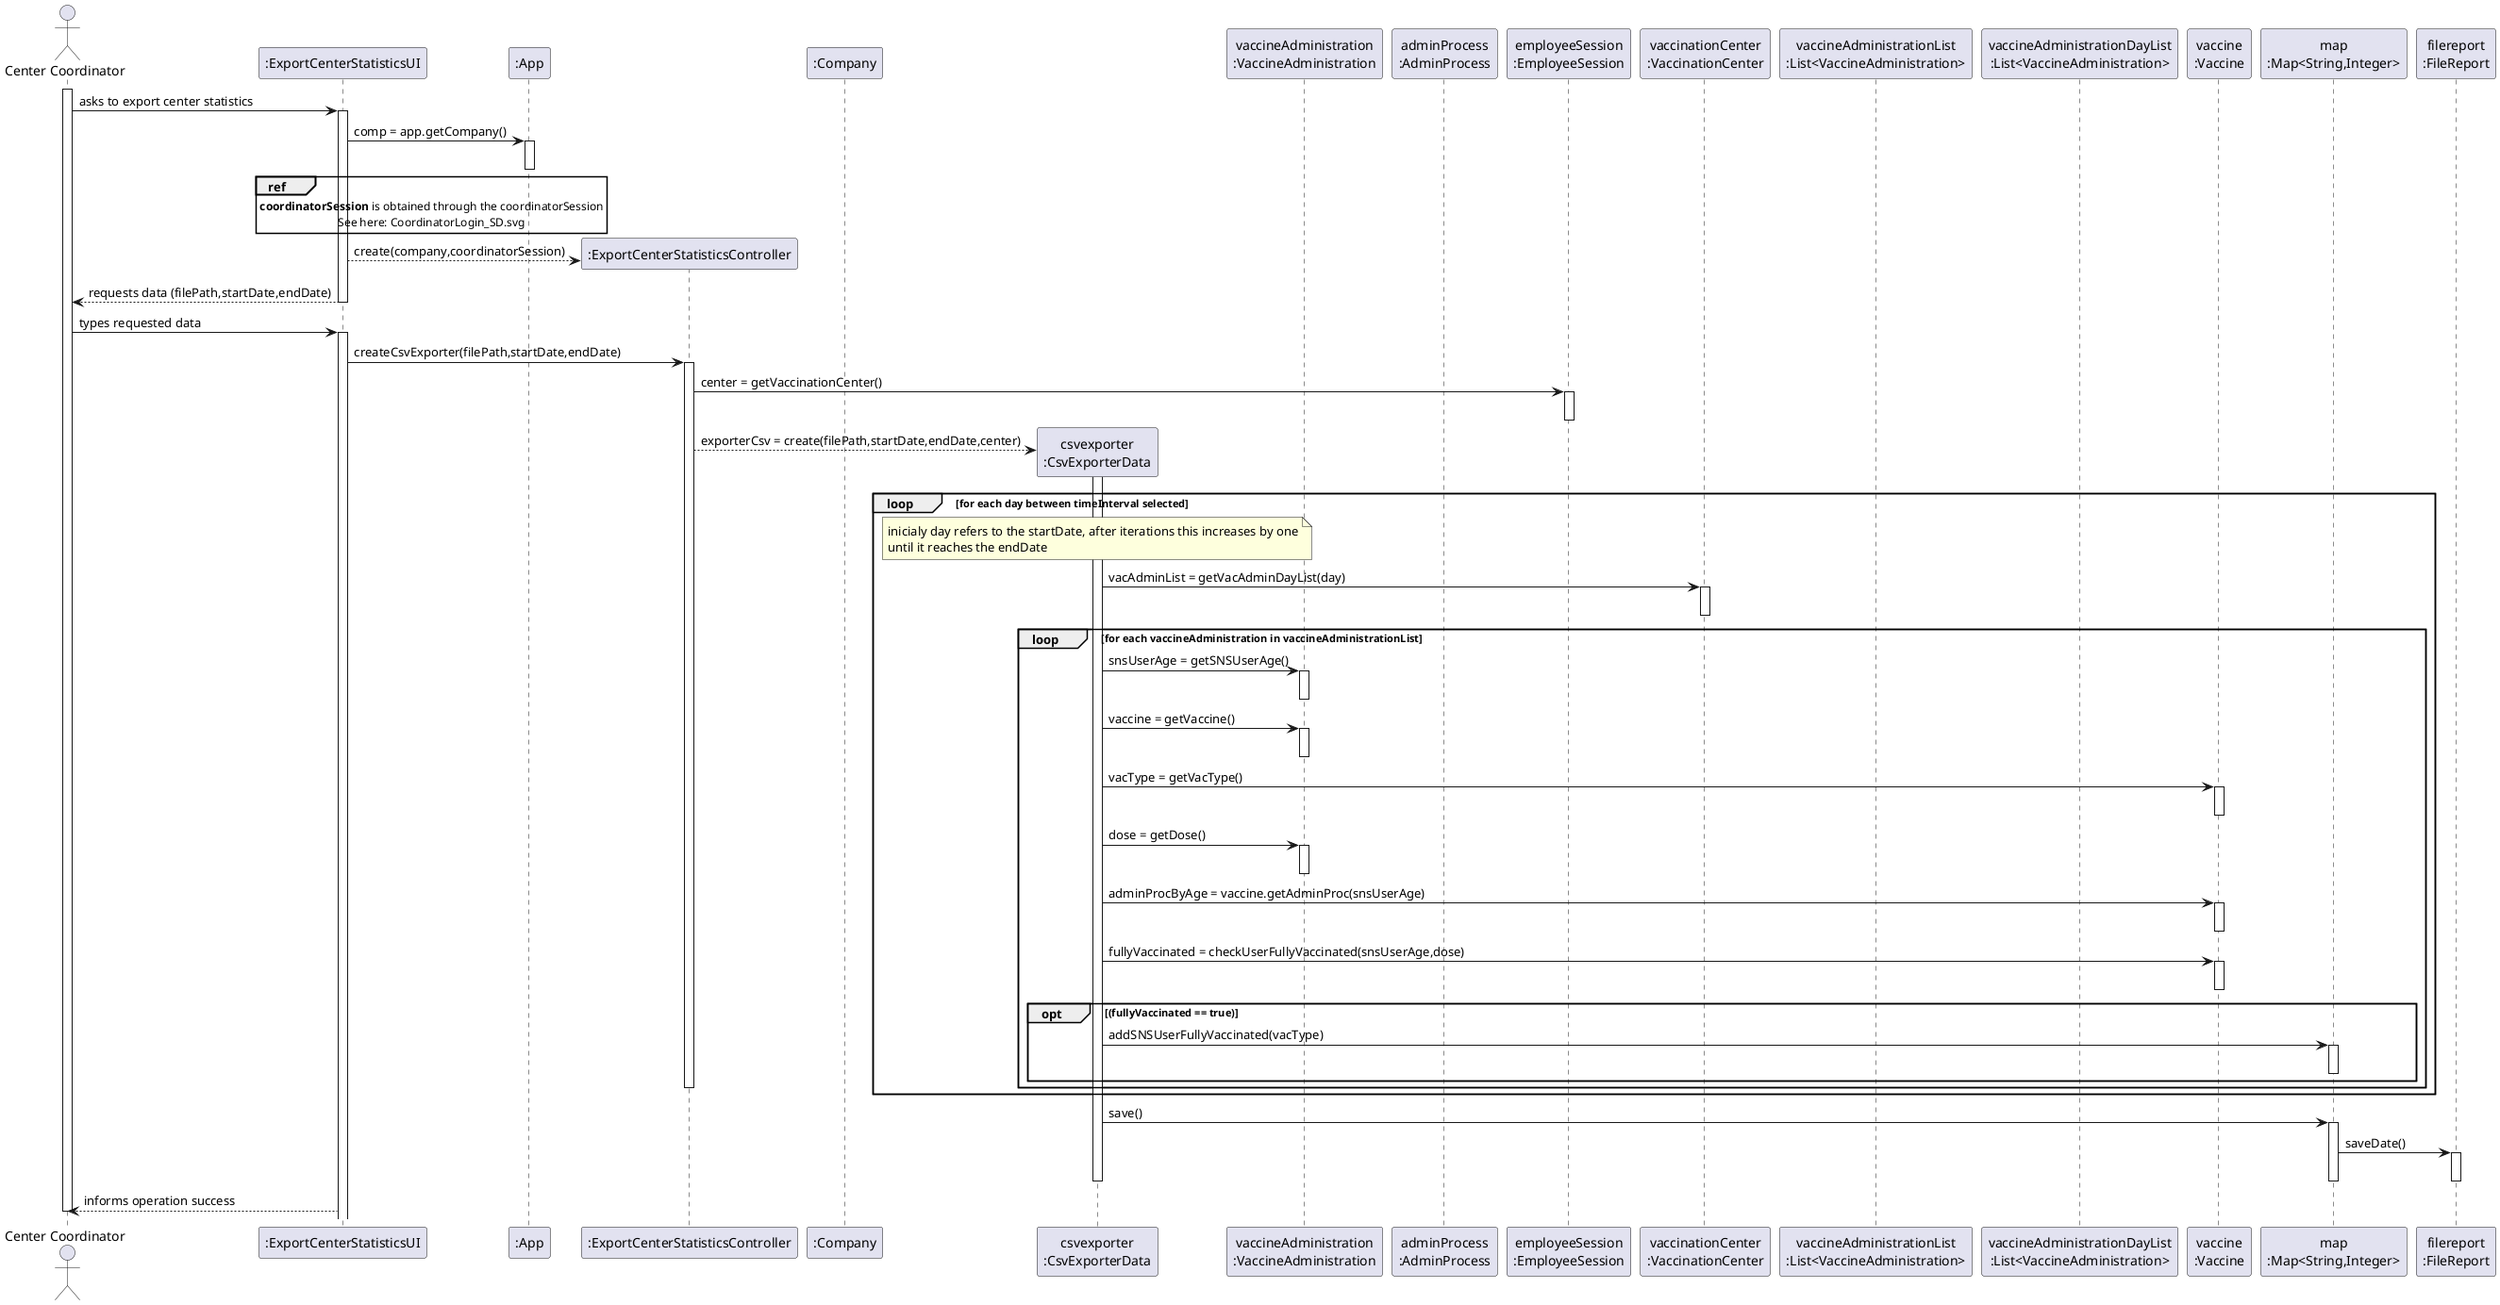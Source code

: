 @startuml US15_SD

actor "Center Coordinator" as COORDINATOR

participant ":ExportCenterStatisticsUI" as UI
participant ":App" as APP
participant ":ExportCenterStatisticsController" as CTRL
participant ":Company" as COMP
participant "csvexporter\n:CsvExporterData" as EXPORTER
participant "vaccineAdministration\n:VaccineAdministration" as VACADMIN
participant "adminProcess\n:AdminProcess" as ADMINPROC
participant "employeeSession\n:EmployeeSession" as EMPLOYEESESSION
participant "vaccinationCenter\n:VaccinationCenter" as CENTER
participant "vaccineAdministrationList\n:List<VaccineAdministration>" as VACADMINLIST
participant "vaccineAdministrationDayList\n:List<VaccineAdministration>" as VACDAYLIST
participant "vaccine\n:Vaccine" as VACCINE
participant "map\n:Map<String,Integer>" as MAP
participant "filereport\n:FileReport" as FILEREPORT

activate COORDINATOR
COORDINATOR -> UI : asks to export center statistics
activate UI

UI -> APP : comp = app.getCompany()
activate APP
deactivate APP

ref over UI 
**coordinatorSession** is obtained through the coordinatorSession
See here: CoordinatorLogin_SD.svg
end ref

UI --> CTRL** : create(company,coordinatorSession)

UI --> COORDINATOR : requests data (filePath,startDate,endDate)
deactivate UI

COORDINATOR -> UI : types requested data
activate UI

UI -> CTRL : createCsvExporter(filePath,startDate,endDate)
activate CTRL

CTRL -> EMPLOYEESESSION : center = getVaccinationCenter()
activate EMPLOYEESESSION
deactivate EMPLOYEESESSION

CTRL --> EXPORTER** : exporterCsv = create(filePath,startDate,endDate,center)

loop for each day between timeInterval selected
note over EXPORTER
inicialy day refers to the startDate, after iterations this increases by one
until it reaches the endDate
end note

activate EXPORTER

EXPORTER -> CENTER : vacAdminList = getVacAdminDayList(day)
activate CENTER
deactivate CENTER

loop for each vaccineAdministration in vaccineAdministrationList

EXPORTER -> VACADMIN :  snsUserAge = getSNSUserAge()
activate VACADMIN
deactivate VACADMIN

EXPORTER -> VACADMIN : vaccine = getVaccine()
activate VACADMIN
deactivate VACADMIN

EXPORTER -> VACCINE : vacType = getVacType()
activate VACCINE
deactivate VACCINE

EXPORTER -> VACADMIN : dose = getDose()
activate VACADMIN
deactivate VACADMIN

EXPORTER -> VACCINE : adminProcByAge = vaccine.getAdminProc(snsUserAge)
activate VACCINE
deactivate VACCINE

EXPORTER -> VACCINE : fullyVaccinated = checkUserFullyVaccinated(snsUserAge,dose)
activate VACCINE
deactivate VACCINE

opt (fullyVaccinated == true) 
EXPORTER -> MAP : addSNSUserFullyVaccinated(vacType)
activate MAP
deactivate MAP
end

deactivate CTRL
end
end

EXPORTER -> MAP : save()
activate MAP

MAP -> FILEREPORT : saveDate()
activate FILEREPORT
deactivate FILEREPORT
deactivate MAP
deactivate EXPORTER

UI --> COORDINATOR : informs operation success

deactivate COORDINATOR 

@enduml